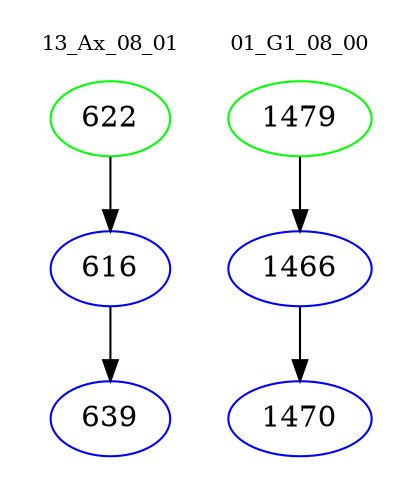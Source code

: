 digraph{
subgraph cluster_0 {
color = white
label = "13_Ax_08_01";
fontsize=10;
T0_622 [label="622", color="green"]
T0_622 -> T0_616 [color="black"]
T0_616 [label="616", color="blue"]
T0_616 -> T0_639 [color="black"]
T0_639 [label="639", color="blue"]
}
subgraph cluster_1 {
color = white
label = "01_G1_08_00";
fontsize=10;
T1_1479 [label="1479", color="green"]
T1_1479 -> T1_1466 [color="black"]
T1_1466 [label="1466", color="blue"]
T1_1466 -> T1_1470 [color="black"]
T1_1470 [label="1470", color="blue"]
}
}
